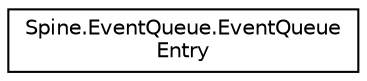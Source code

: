 digraph "그래픽컬한 클래스 계통도"
{
 // LATEX_PDF_SIZE
  edge [fontname="Helvetica",fontsize="10",labelfontname="Helvetica",labelfontsize="10"];
  node [fontname="Helvetica",fontsize="10",shape=record];
  rankdir="LR";
  Node0 [label="Spine.EventQueue.EventQueue\lEntry",height=0.2,width=0.4,color="black", fillcolor="white", style="filled",URL="$struct_spine_1_1_event_queue_1_1_event_queue_entry.html",tooltip=" "];
}
